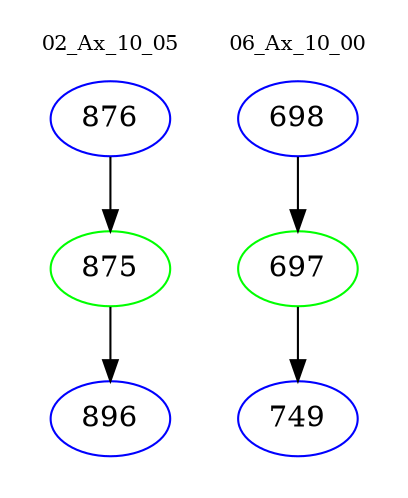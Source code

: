 digraph{
subgraph cluster_0 {
color = white
label = "02_Ax_10_05";
fontsize=10;
T0_876 [label="876", color="blue"]
T0_876 -> T0_875 [color="black"]
T0_875 [label="875", color="green"]
T0_875 -> T0_896 [color="black"]
T0_896 [label="896", color="blue"]
}
subgraph cluster_1 {
color = white
label = "06_Ax_10_00";
fontsize=10;
T1_698 [label="698", color="blue"]
T1_698 -> T1_697 [color="black"]
T1_697 [label="697", color="green"]
T1_697 -> T1_749 [color="black"]
T1_749 [label="749", color="blue"]
}
}
